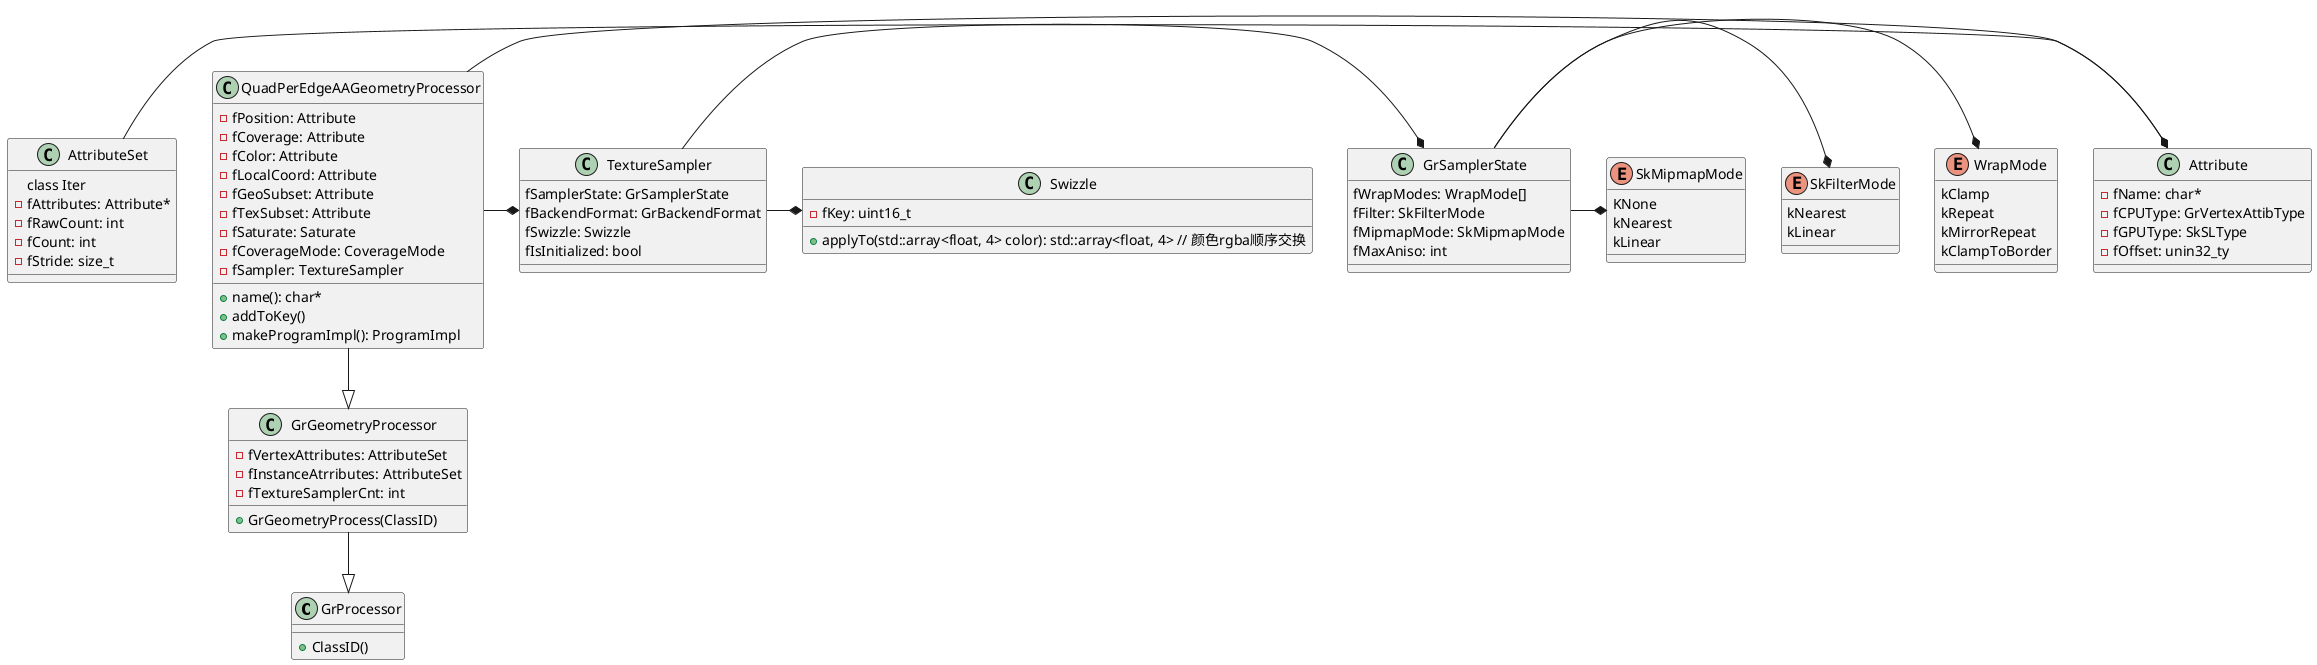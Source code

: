 @startuml GrProcessor
	class GrProcessor {
		+ClassID()
	}

	class GrGeometryProcessor {
		+GrGeometryProcess(ClassID)
		-fVertexAttributes: AttributeSet
		-fInstanceAtrributes: AttributeSet
		-fTextureSamplerCnt: int
	}

	GrGeometryProcessor --|> GrProcessor

	class Attribute {
		-fName: char*
		-fCPUType: GrVertexAttibType
		-fGPUType: SkSLType
		-fOffset: unin32_ty
	}

	class AttributeSet {
		class Iter
		-fAttributes: Attribute*
		-fRawCount: int
		-fCount: int
		-fStride: size_t
	}

	AttributeSet -* Attribute

	class QuadPerEdgeAAGeometryProcessor {
		+name(): char*
		+addToKey()
		+makeProgramImpl(): ProgramImpl 
		-fPosition: Attribute
		-fCoverage: Attribute
		-fColor: Attribute
		-fLocalCoord: Attribute
		-fGeoSubset: Attribute
		-fTexSubset: Attribute
		-fSaturate: Saturate
		-fCoverageMode: CoverageMode
		-fSampler: TextureSampler
	}

	QuadPerEdgeAAGeometryProcessor --|> GrGeometryProcessor
	QuadPerEdgeAAGeometryProcessor -* TextureSampler
	QuadPerEdgeAAGeometryProcessor -* Attribute

	class TextureSampler {
		fSamplerState: GrSamplerState
		fBackendFormat: GrBackendFormat
		fSwizzle: Swizzle
		fIsInitialized: bool
	}

	class GrSamplerState {
		fWrapModes: WrapMode[]
		fFilter: SkFilterMode
		fMipmapMode: SkMipmapMode
		fMaxAniso: int
	}

	TextureSampler -* GrSamplerState
	TextureSampler -* Swizzle

	GrSamplerState -* WrapMode
	GrSamplerState -* SkFilterMode
	GrSamplerState -* SkMipmapMode

	enum WrapMode {
		kClamp
		kRepeat
		kMirrorRepeat
		kClampToBorder
	}

	enum SkFilterMode {
		kNearest
		kLinear
	}

	enum SkMipmapMode {
		KNone
		kNearest
		kLinear
	}

	class Swizzle {
		+applyTo(std::array<float, 4> color): std::array<float, 4> // 颜色rgba顺序交换
		-fKey: uint16_t
	}
@enduml